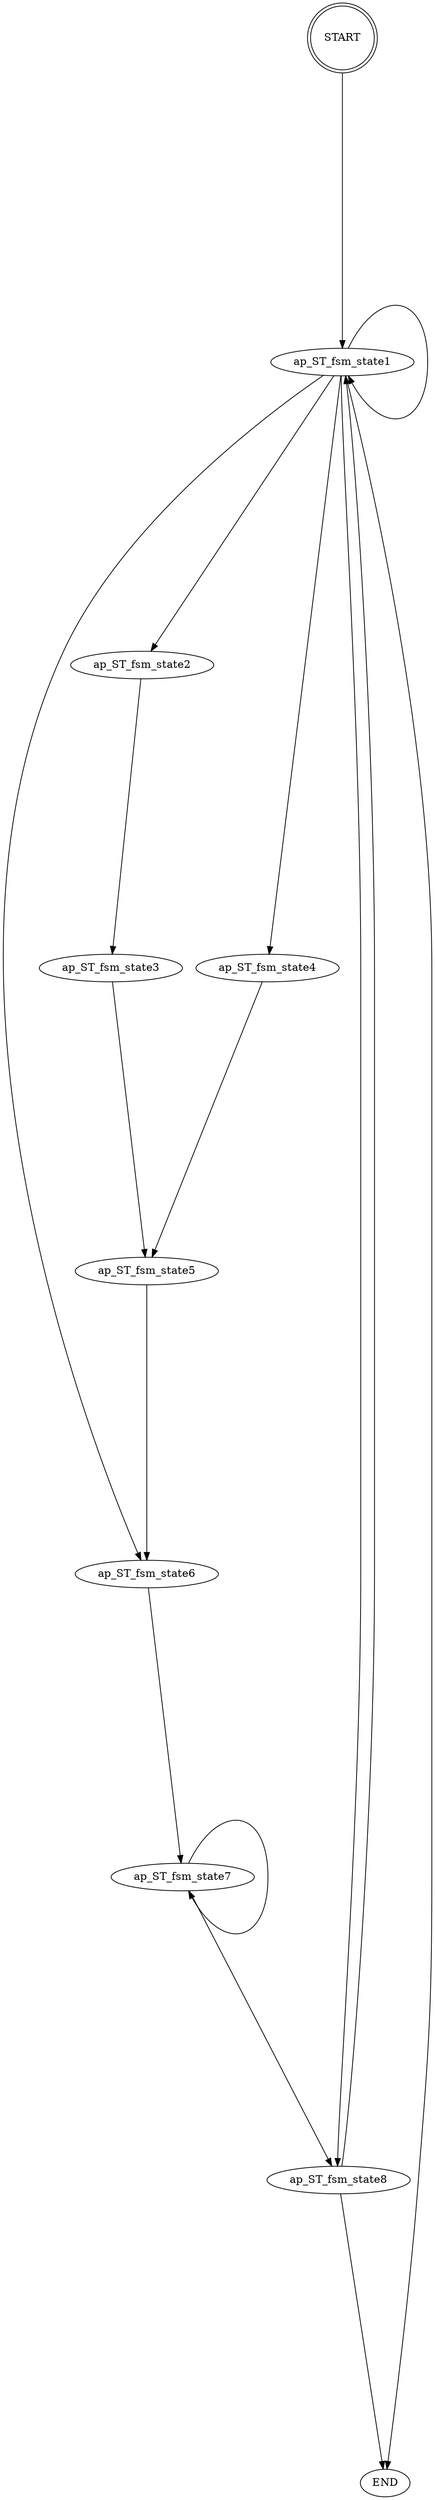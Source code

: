 digraph "" {
 graph [ranksep=5.0];
edge [color=black,
len=2.0
];
START	[shape=doublecircle];
START -> ap_ST_fsm_state1;
ap_ST_fsm_state1 -> ap_ST_fsm_state4;
ap_ST_fsm_state1 -> ap_ST_fsm_state2;
ap_ST_fsm_state1 -> ap_ST_fsm_state8;
ap_ST_fsm_state1 -> ap_ST_fsm_state6;
ap_ST_fsm_state1 -> ap_ST_fsm_state1;
ap_ST_fsm_state1 -> END;
ap_ST_fsm_state2 -> ap_ST_fsm_state3;
ap_ST_fsm_state3 -> ap_ST_fsm_state5;
ap_ST_fsm_state4 -> ap_ST_fsm_state5;
ap_ST_fsm_state5 -> ap_ST_fsm_state6;
ap_ST_fsm_state6 -> ap_ST_fsm_state7;
ap_ST_fsm_state7 -> ap_ST_fsm_state8;
ap_ST_fsm_state7 -> ap_ST_fsm_state7;
ap_ST_fsm_state8 -> ap_ST_fsm_state1;
ap_ST_fsm_state8 -> END;
}
